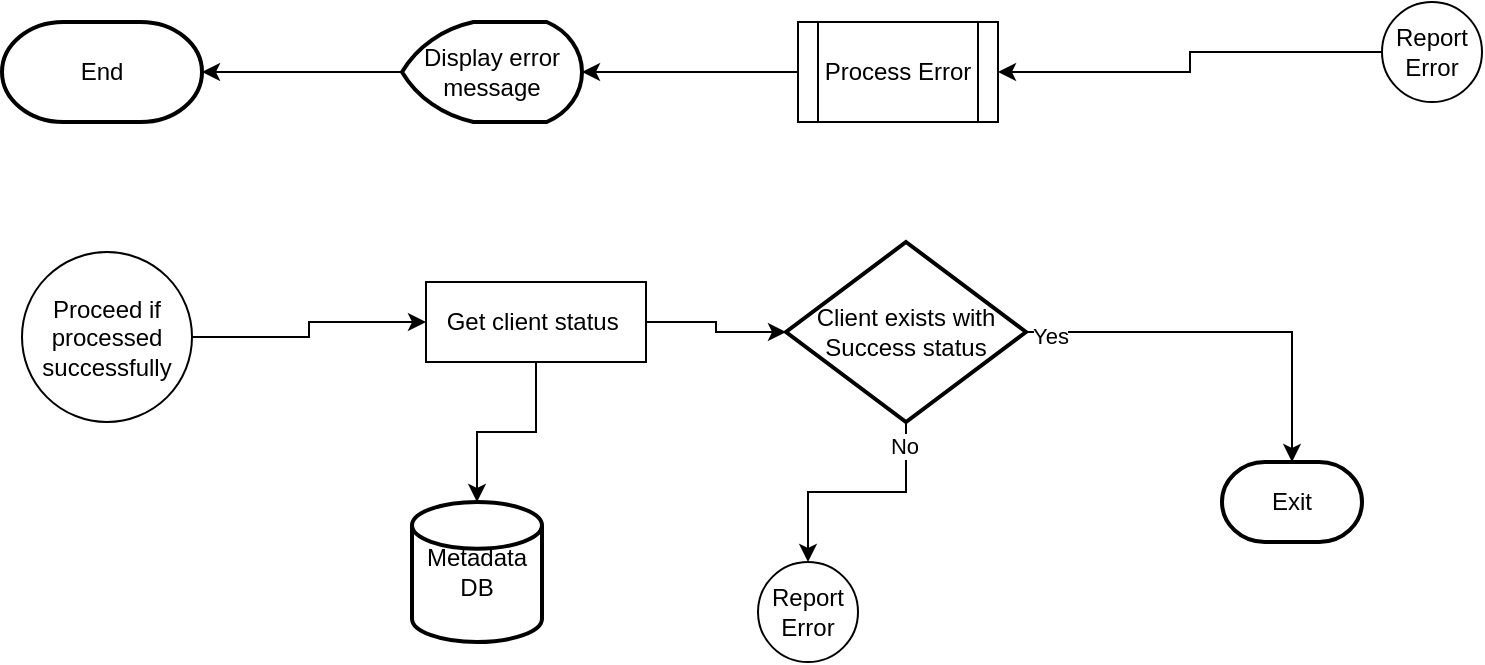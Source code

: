 <mxfile version="13.11.0" type="device"><diagram id="-e7Cmhk7J3o06b7_Pbsh" name="Page-1"><mxGraphModel dx="1038" dy="523" grid="1" gridSize="10" guides="1" tooltips="1" connect="1" arrows="1" fold="1" page="1" pageScale="1" pageWidth="827" pageHeight="1169" math="0" shadow="0"><root><mxCell id="0"/><mxCell id="1" parent="0"/><mxCell id="qPk7VRx9qHZdcy_j_OSO-1" style="edgeStyle=orthogonalEdgeStyle;rounded=0;orthogonalLoop=1;jettySize=auto;html=1;" edge="1" parent="1" source="qPk7VRx9qHZdcy_j_OSO-2" target="qPk7VRx9qHZdcy_j_OSO-3"><mxGeometry relative="1" as="geometry"/></mxCell><mxCell id="qPk7VRx9qHZdcy_j_OSO-2" value="Display error&lt;br&gt;message" style="strokeWidth=2;html=1;shape=mxgraph.flowchart.display;whiteSpace=wrap;" vertex="1" parent="1"><mxGeometry x="230" y="30" width="90" height="50" as="geometry"/></mxCell><mxCell id="qPk7VRx9qHZdcy_j_OSO-3" value="End" style="strokeWidth=2;html=1;shape=mxgraph.flowchart.terminator;whiteSpace=wrap;" vertex="1" parent="1"><mxGeometry x="30" y="30" width="100" height="50" as="geometry"/></mxCell><mxCell id="qPk7VRx9qHZdcy_j_OSO-4" style="edgeStyle=orthogonalEdgeStyle;rounded=0;orthogonalLoop=1;jettySize=auto;html=1;" edge="1" parent="1" source="qPk7VRx9qHZdcy_j_OSO-5" target="qPk7VRx9qHZdcy_j_OSO-2"><mxGeometry relative="1" as="geometry"><mxPoint x="815" y="-160" as="sourcePoint"/></mxGeometry></mxCell><mxCell id="qPk7VRx9qHZdcy_j_OSO-5" value="Process Error" style="shape=process;whiteSpace=wrap;html=1;backgroundOutline=1;" vertex="1" parent="1"><mxGeometry x="428" y="30" width="100" height="50" as="geometry"/></mxCell><mxCell id="qPk7VRx9qHZdcy_j_OSO-6" style="edgeStyle=orthogonalEdgeStyle;rounded=0;orthogonalLoop=1;jettySize=auto;html=1;" edge="1" parent="1" source="qPk7VRx9qHZdcy_j_OSO-7" target="qPk7VRx9qHZdcy_j_OSO-5"><mxGeometry relative="1" as="geometry"/></mxCell><mxCell id="qPk7VRx9qHZdcy_j_OSO-7" value="Report Error" style="ellipse;whiteSpace=wrap;html=1;aspect=fixed;" vertex="1" parent="1"><mxGeometry x="720" y="20" width="50" height="50" as="geometry"/></mxCell><mxCell id="qPk7VRx9qHZdcy_j_OSO-8" style="edgeStyle=orthogonalEdgeStyle;rounded=0;orthogonalLoop=1;jettySize=auto;html=1;" edge="1" parent="1" source="qPk7VRx9qHZdcy_j_OSO-9" target="qPk7VRx9qHZdcy_j_OSO-17"><mxGeometry relative="1" as="geometry"/></mxCell><mxCell id="qPk7VRx9qHZdcy_j_OSO-9" value="Proceed if&lt;br&gt;processed successfully" style="ellipse;whiteSpace=wrap;html=1;aspect=fixed;" vertex="1" parent="1"><mxGeometry x="40" y="145" width="85" height="85" as="geometry"/></mxCell><mxCell id="qPk7VRx9qHZdcy_j_OSO-10" style="edgeStyle=orthogonalEdgeStyle;rounded=0;orthogonalLoop=1;jettySize=auto;html=1;" edge="1" parent="1" source="qPk7VRx9qHZdcy_j_OSO-14" target="qPk7VRx9qHZdcy_j_OSO-19"><mxGeometry relative="1" as="geometry"><mxPoint x="206" y="400" as="targetPoint"/><Array as="points"/></mxGeometry></mxCell><mxCell id="qPk7VRx9qHZdcy_j_OSO-11" value="No" style="edgeLabel;html=1;align=center;verticalAlign=middle;resizable=0;points=[];" vertex="1" connectable="0" parent="qPk7VRx9qHZdcy_j_OSO-10"><mxGeometry x="-0.801" y="-1" relative="1" as="geometry"><mxPoint as="offset"/></mxGeometry></mxCell><mxCell id="qPk7VRx9qHZdcy_j_OSO-12" style="edgeStyle=orthogonalEdgeStyle;rounded=0;orthogonalLoop=1;jettySize=auto;html=1;" edge="1" parent="1" source="qPk7VRx9qHZdcy_j_OSO-14" target="qPk7VRx9qHZdcy_j_OSO-20"><mxGeometry relative="1" as="geometry"><mxPoint x="670" y="240" as="targetPoint"/></mxGeometry></mxCell><mxCell id="qPk7VRx9qHZdcy_j_OSO-13" value="Yes" style="edgeLabel;html=1;align=center;verticalAlign=middle;resizable=0;points=[];" vertex="1" connectable="0" parent="qPk7VRx9qHZdcy_j_OSO-12"><mxGeometry x="-0.891" y="-2" relative="1" as="geometry"><mxPoint x="1" as="offset"/></mxGeometry></mxCell><mxCell id="qPk7VRx9qHZdcy_j_OSO-14" value="Client exists with Success status" style="strokeWidth=2;html=1;shape=mxgraph.flowchart.decision;whiteSpace=wrap;" vertex="1" parent="1"><mxGeometry x="422" y="140" width="120" height="90" as="geometry"/></mxCell><mxCell id="qPk7VRx9qHZdcy_j_OSO-15" style="edgeStyle=orthogonalEdgeStyle;rounded=0;orthogonalLoop=1;jettySize=auto;html=1;" edge="1" parent="1" source="qPk7VRx9qHZdcy_j_OSO-17" target="qPk7VRx9qHZdcy_j_OSO-14"><mxGeometry relative="1" as="geometry"/></mxCell><mxCell id="qPk7VRx9qHZdcy_j_OSO-16" style="edgeStyle=orthogonalEdgeStyle;rounded=0;orthogonalLoop=1;jettySize=auto;html=1;" edge="1" parent="1" source="qPk7VRx9qHZdcy_j_OSO-17" target="qPk7VRx9qHZdcy_j_OSO-18"><mxGeometry relative="1" as="geometry"/></mxCell><mxCell id="qPk7VRx9qHZdcy_j_OSO-17" value="Get client status&amp;nbsp;" style="rounded=0;whiteSpace=wrap;html=1;" vertex="1" parent="1"><mxGeometry x="242" y="160" width="110" height="40" as="geometry"/></mxCell><mxCell id="qPk7VRx9qHZdcy_j_OSO-18" value="Metadata&lt;br&gt;DB" style="strokeWidth=2;html=1;shape=mxgraph.flowchart.database;whiteSpace=wrap;" vertex="1" parent="1"><mxGeometry x="235" y="270" width="65" height="70" as="geometry"/></mxCell><mxCell id="qPk7VRx9qHZdcy_j_OSO-19" value="Report Error" style="ellipse;whiteSpace=wrap;html=1;aspect=fixed;" vertex="1" parent="1"><mxGeometry x="408" y="300" width="50" height="50" as="geometry"/></mxCell><mxCell id="qPk7VRx9qHZdcy_j_OSO-20" value="Exit" style="strokeWidth=2;html=1;shape=mxgraph.flowchart.terminator;whiteSpace=wrap;" vertex="1" parent="1"><mxGeometry x="640" y="250" width="70" height="40" as="geometry"/></mxCell></root></mxGraphModel></diagram></mxfile>